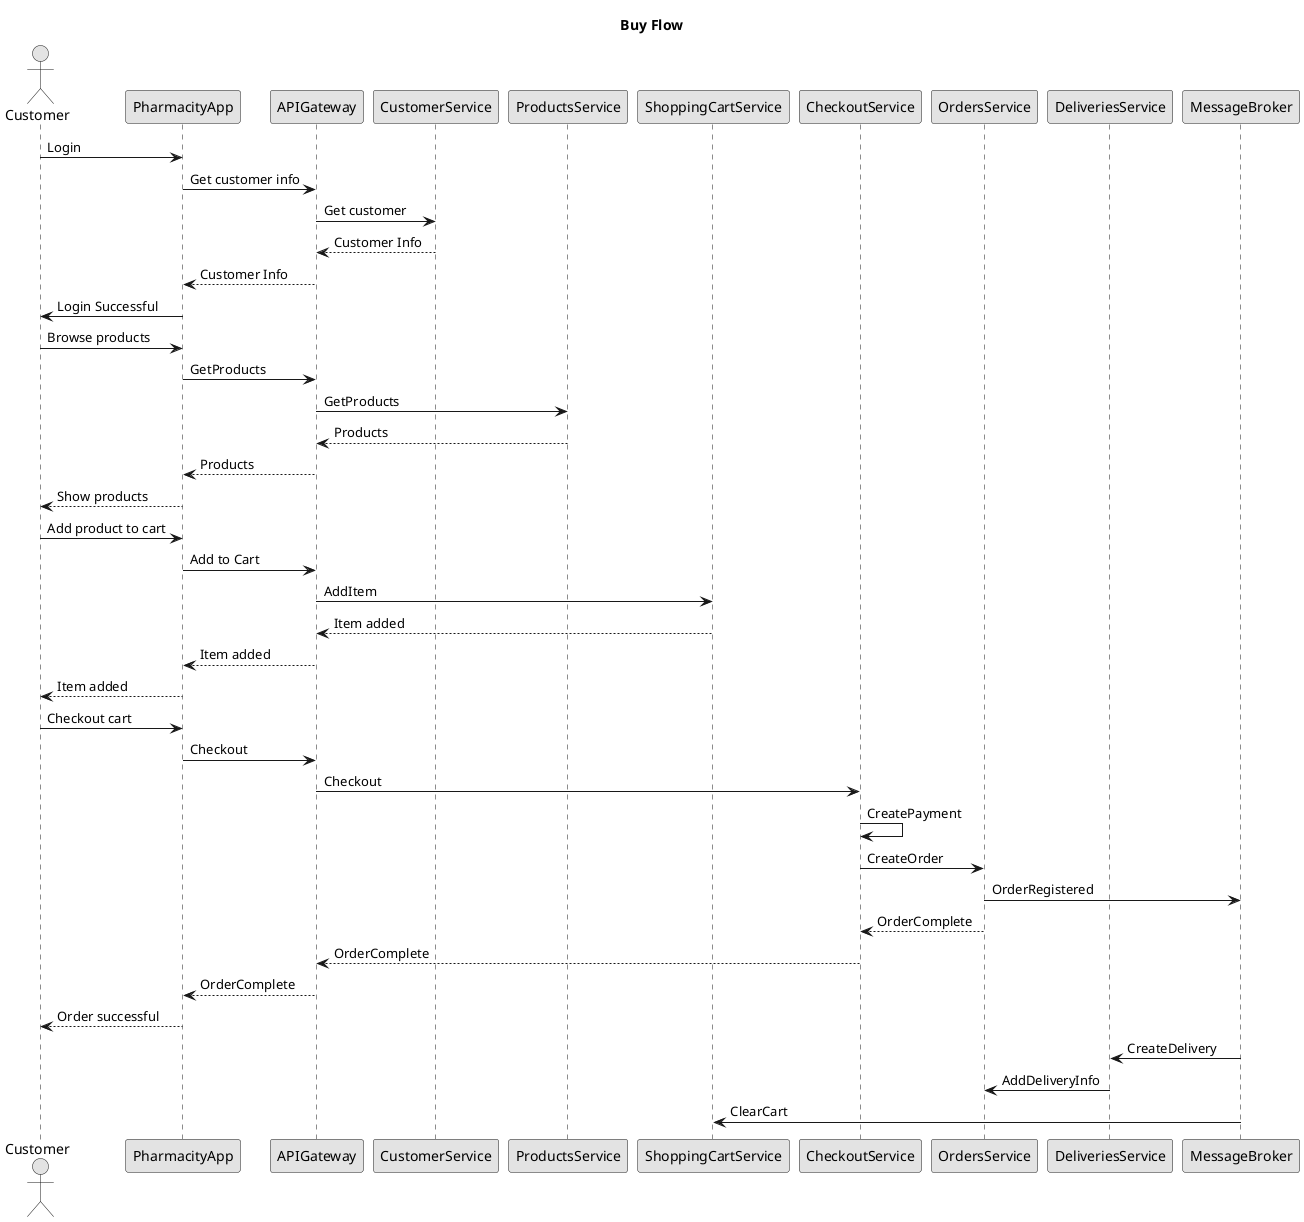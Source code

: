 @startuml

skinparam monochrome true

title Buy Flow
actor Customer
participant PharmacityApp as app
participant APIGateway as api

participant CustomerService as cs
participant ProductsService as ps
participant ShoppingCartService as scs
participant CheckoutService as checkout
participant OrdersService as os
participant DeliveriesService as ds
participant MessageBroker as broker

Customer->app: Login
app->api: Get customer info 
api->cs: Get customer
cs-->api: Customer Info
api-->app: Customer Info
app->Customer: Login Successful

Customer->app: Browse products
app->api: GetProducts
api->ps: GetProducts
ps-->api: Products
api-->app: Products
app-->Customer: Show products

Customer->app: Add product to cart
app->api: Add to Cart
api->scs: AddItem
scs-->api: Item added
api-->app: Item added
app-->Customer: Item added

Customer->app: Checkout cart
app->api: Checkout
api->checkout: Checkout
checkout->checkout: CreatePayment
checkout->os: CreateOrder
os->broker: OrderRegistered

os-->checkout: OrderComplete
checkout-->api: OrderComplete
api-->app: OrderComplete
app-->Customer: Order successful

broker->ds: CreateDelivery
ds->os: AddDeliveryInfo
broker->scs: ClearCart

@enduml